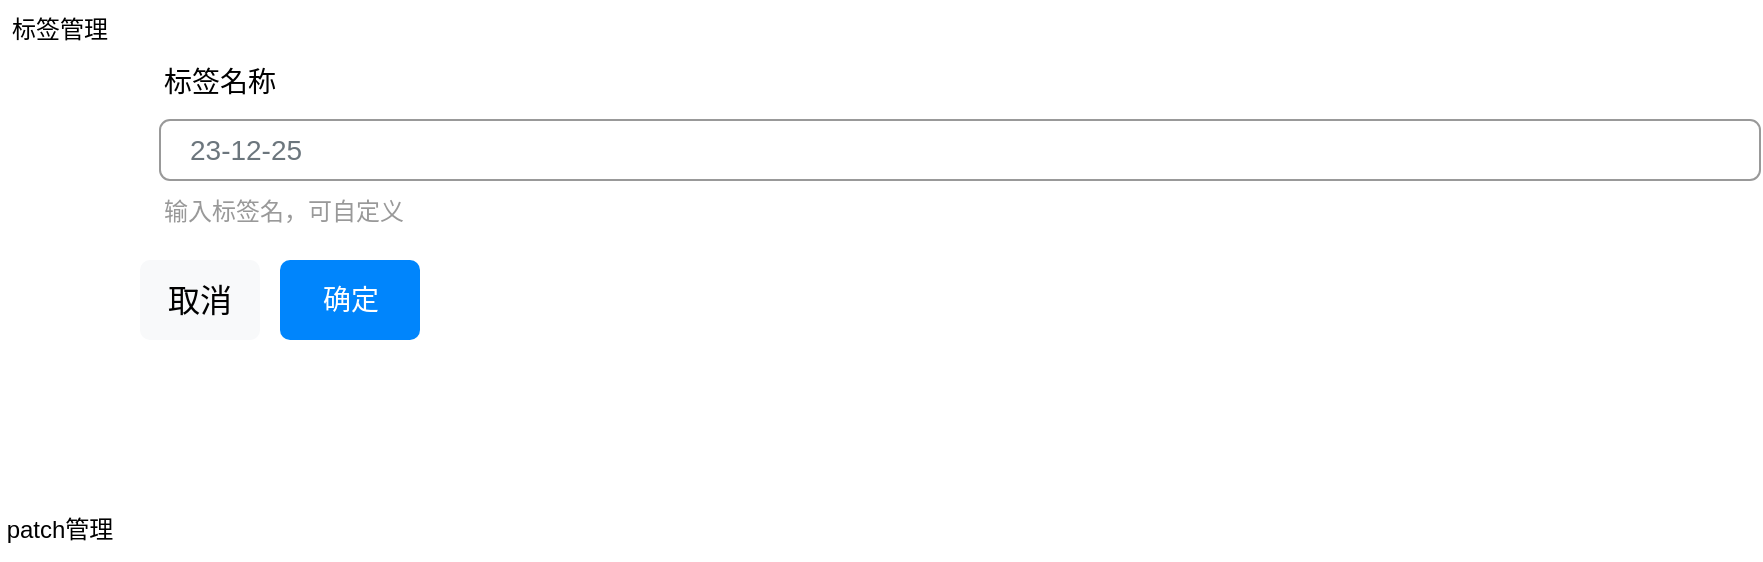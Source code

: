 <mxfile version="21.6.8" type="github">
  <diagram name="第 1 页" id="EoqZy2WCoEwOet_-goOX">
    <mxGraphModel dx="1050" dy="522" grid="1" gridSize="10" guides="1" tooltips="1" connect="1" arrows="1" fold="1" page="1" pageScale="1" pageWidth="827" pageHeight="1169" math="0" shadow="0">
      <root>
        <mxCell id="0" />
        <mxCell id="1" parent="0" />
        <mxCell id="hAzyoUAJYKVNhVpLVdEp-1" value="标签管理" style="text;html=1;strokeColor=none;fillColor=none;align=center;verticalAlign=middle;whiteSpace=wrap;rounded=0;" vertex="1" parent="1">
          <mxGeometry x="20" y="80" width="60" height="30" as="geometry" />
        </mxCell>
        <mxCell id="hAzyoUAJYKVNhVpLVdEp-26" value="标签名称" style="fillColor=none;strokeColor=none;align=left;fontSize=14;" vertex="1" parent="1">
          <mxGeometry width="260" height="40" relative="1" as="geometry">
            <mxPoint x="100" y="100" as="offset" />
          </mxGeometry>
        </mxCell>
        <mxCell id="hAzyoUAJYKVNhVpLVdEp-27" value="23-12-25" style="html=1;shadow=0;dashed=0;shape=mxgraph.bootstrap.rrect;rSize=5;fillColor=none;strokeColor=#999999;align=left;spacing=15;fontSize=14;fontColor=#6C767D;" vertex="1" parent="1">
          <mxGeometry width="800" height="30" relative="1" as="geometry">
            <mxPoint x="100" y="140" as="offset" />
          </mxGeometry>
        </mxCell>
        <mxCell id="hAzyoUAJYKVNhVpLVdEp-28" value="输入标签名，可自定义" style="fillColor=none;strokeColor=none;align=left;spacing=2;fontSize=12;fontColor=#999999;" vertex="1" parent="1">
          <mxGeometry width="260" height="30" relative="1" as="geometry">
            <mxPoint x="100" y="170" as="offset" />
          </mxGeometry>
        </mxCell>
        <mxCell id="hAzyoUAJYKVNhVpLVdEp-32" value="确定" style="html=1;shadow=0;dashed=0;shape=mxgraph.bootstrap.rrect;rSize=5;fillColor=#0085FC;strokeColor=none;align=center;fontSize=14;fontColor=#FFFFFF;" vertex="1" parent="1">
          <mxGeometry width="70" height="40" relative="1" as="geometry">
            <mxPoint x="160" y="210" as="offset" />
          </mxGeometry>
        </mxCell>
        <mxCell id="hAzyoUAJYKVNhVpLVdEp-33" value="取消" style="html=1;shadow=0;dashed=0;shape=mxgraph.bootstrap.rrect;rSize=5;strokeColor=none;strokeWidth=1;fillColor=#F8F9FA;fontColor=#000000;whiteSpace=wrap;align=center;verticalAlign=middle;spacingLeft=0;fontStyle=0;fontSize=16;spacing=5;" vertex="1" parent="1">
          <mxGeometry x="90" y="210" width="60" height="40" as="geometry" />
        </mxCell>
        <mxCell id="hAzyoUAJYKVNhVpLVdEp-34" style="edgeStyle=orthogonalEdgeStyle;rounded=0;orthogonalLoop=1;jettySize=auto;html=1;exitX=0.5;exitY=1;exitDx=0;exitDy=0;" edge="1" parent="1" source="hAzyoUAJYKVNhVpLVdEp-1" target="hAzyoUAJYKVNhVpLVdEp-1">
          <mxGeometry relative="1" as="geometry" />
        </mxCell>
        <mxCell id="hAzyoUAJYKVNhVpLVdEp-41" value="patch管理" style="text;html=1;strokeColor=none;fillColor=none;align=center;verticalAlign=middle;whiteSpace=wrap;rounded=0;" vertex="1" parent="1">
          <mxGeometry x="20" y="330" width="60" height="30" as="geometry" />
        </mxCell>
      </root>
    </mxGraphModel>
  </diagram>
</mxfile>
